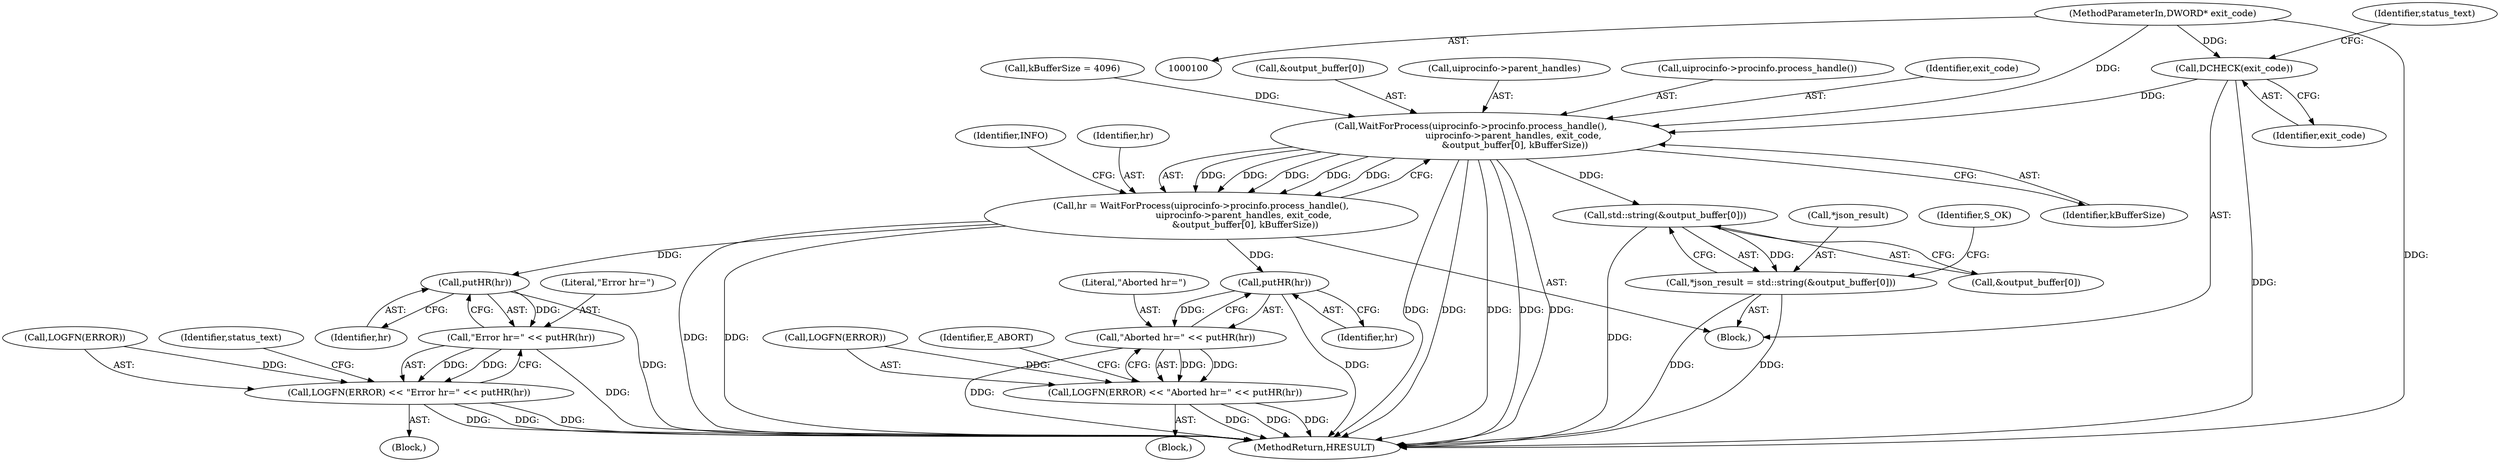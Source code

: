 digraph "0_Chrome_2440e872debd68ae7c2a8bf9ddb34df2cce378cd_1@pointer" {
"1000103" [label="(MethodParameterIn,DWORD* exit_code)"];
"1000112" [label="(Call,DCHECK(exit_code))"];
"1000125" [label="(Call,WaitForProcess(uiprocinfo->procinfo.process_handle(),\n                              uiprocinfo->parent_handles, exit_code,\n                               &output_buffer[0], kBufferSize))"];
"1000123" [label="(Call,hr = WaitForProcess(uiprocinfo->procinfo.process_handle(),\n                              uiprocinfo->parent_handles, exit_code,\n                               &output_buffer[0], kBufferSize))"];
"1000154" [label="(Call,putHR(hr))"];
"1000152" [label="(Call,\"Aborted hr=\" << putHR(hr))"];
"1000149" [label="(Call,LOGFN(ERROR) << \"Aborted hr=\" << putHR(hr))"];
"1000170" [label="(Call,putHR(hr))"];
"1000168" [label="(Call,\"Error hr=\" << putHR(hr))"];
"1000165" [label="(Call,LOGFN(ERROR) << \"Error hr=\" << putHR(hr))"];
"1000182" [label="(Call,std::string(&output_buffer[0]))"];
"1000179" [label="(Call,*json_result = std::string(&output_buffer[0]))"];
"1000182" [label="(Call,std::string(&output_buffer[0]))"];
"1000166" [label="(Call,LOGFN(ERROR))"];
"1000188" [label="(Identifier,S_OK)"];
"1000126" [label="(Call,uiprocinfo->procinfo.process_handle())"];
"1000130" [label="(Identifier,exit_code)"];
"1000180" [label="(Call,*json_result)"];
"1000155" [label="(Identifier,hr)"];
"1000157" [label="(Identifier,E_ABORT)"];
"1000117" [label="(Call,kBufferSize = 4096)"];
"1000171" [label="(Identifier,hr)"];
"1000165" [label="(Call,LOGFN(ERROR) << \"Error hr=\" << putHR(hr))"];
"1000189" [label="(MethodReturn,HRESULT)"];
"1000113" [label="(Identifier,exit_code)"];
"1000164" [label="(Block,)"];
"1000138" [label="(Identifier,INFO)"];
"1000135" [label="(Identifier,kBufferSize)"];
"1000148" [label="(Block,)"];
"1000169" [label="(Literal,\"Error hr=\")"];
"1000124" [label="(Identifier,hr)"];
"1000183" [label="(Call,&output_buffer[0])"];
"1000153" [label="(Literal,\"Aborted hr=\")"];
"1000131" [label="(Call,&output_buffer[0])"];
"1000125" [label="(Call,WaitForProcess(uiprocinfo->procinfo.process_handle(),\n                              uiprocinfo->parent_handles, exit_code,\n                               &output_buffer[0], kBufferSize))"];
"1000127" [label="(Call,uiprocinfo->parent_handles)"];
"1000112" [label="(Call,DCHECK(exit_code))"];
"1000168" [label="(Call,\"Error hr=\" << putHR(hr))"];
"1000103" [label="(MethodParameterIn,DWORD* exit_code)"];
"1000149" [label="(Call,LOGFN(ERROR) << \"Aborted hr=\" << putHR(hr))"];
"1000115" [label="(Identifier,status_text)"];
"1000154" [label="(Call,putHR(hr))"];
"1000179" [label="(Call,*json_result = std::string(&output_buffer[0]))"];
"1000152" [label="(Call,\"Aborted hr=\" << putHR(hr))"];
"1000170" [label="(Call,putHR(hr))"];
"1000174" [label="(Identifier,status_text)"];
"1000105" [label="(Block,)"];
"1000150" [label="(Call,LOGFN(ERROR))"];
"1000123" [label="(Call,hr = WaitForProcess(uiprocinfo->procinfo.process_handle(),\n                              uiprocinfo->parent_handles, exit_code,\n                               &output_buffer[0], kBufferSize))"];
"1000103" -> "1000100"  [label="AST: "];
"1000103" -> "1000189"  [label="DDG: "];
"1000103" -> "1000112"  [label="DDG: "];
"1000103" -> "1000125"  [label="DDG: "];
"1000112" -> "1000105"  [label="AST: "];
"1000112" -> "1000113"  [label="CFG: "];
"1000113" -> "1000112"  [label="AST: "];
"1000115" -> "1000112"  [label="CFG: "];
"1000112" -> "1000189"  [label="DDG: "];
"1000112" -> "1000125"  [label="DDG: "];
"1000125" -> "1000123"  [label="AST: "];
"1000125" -> "1000135"  [label="CFG: "];
"1000126" -> "1000125"  [label="AST: "];
"1000127" -> "1000125"  [label="AST: "];
"1000130" -> "1000125"  [label="AST: "];
"1000131" -> "1000125"  [label="AST: "];
"1000135" -> "1000125"  [label="AST: "];
"1000123" -> "1000125"  [label="CFG: "];
"1000125" -> "1000189"  [label="DDG: "];
"1000125" -> "1000189"  [label="DDG: "];
"1000125" -> "1000189"  [label="DDG: "];
"1000125" -> "1000189"  [label="DDG: "];
"1000125" -> "1000189"  [label="DDG: "];
"1000125" -> "1000123"  [label="DDG: "];
"1000125" -> "1000123"  [label="DDG: "];
"1000125" -> "1000123"  [label="DDG: "];
"1000125" -> "1000123"  [label="DDG: "];
"1000125" -> "1000123"  [label="DDG: "];
"1000117" -> "1000125"  [label="DDG: "];
"1000125" -> "1000182"  [label="DDG: "];
"1000123" -> "1000105"  [label="AST: "];
"1000124" -> "1000123"  [label="AST: "];
"1000138" -> "1000123"  [label="CFG: "];
"1000123" -> "1000189"  [label="DDG: "];
"1000123" -> "1000189"  [label="DDG: "];
"1000123" -> "1000154"  [label="DDG: "];
"1000123" -> "1000170"  [label="DDG: "];
"1000154" -> "1000152"  [label="AST: "];
"1000154" -> "1000155"  [label="CFG: "];
"1000155" -> "1000154"  [label="AST: "];
"1000152" -> "1000154"  [label="CFG: "];
"1000154" -> "1000189"  [label="DDG: "];
"1000154" -> "1000152"  [label="DDG: "];
"1000152" -> "1000149"  [label="AST: "];
"1000153" -> "1000152"  [label="AST: "];
"1000149" -> "1000152"  [label="CFG: "];
"1000152" -> "1000189"  [label="DDG: "];
"1000152" -> "1000149"  [label="DDG: "];
"1000152" -> "1000149"  [label="DDG: "];
"1000149" -> "1000148"  [label="AST: "];
"1000150" -> "1000149"  [label="AST: "];
"1000157" -> "1000149"  [label="CFG: "];
"1000149" -> "1000189"  [label="DDG: "];
"1000149" -> "1000189"  [label="DDG: "];
"1000149" -> "1000189"  [label="DDG: "];
"1000150" -> "1000149"  [label="DDG: "];
"1000170" -> "1000168"  [label="AST: "];
"1000170" -> "1000171"  [label="CFG: "];
"1000171" -> "1000170"  [label="AST: "];
"1000168" -> "1000170"  [label="CFG: "];
"1000170" -> "1000189"  [label="DDG: "];
"1000170" -> "1000168"  [label="DDG: "];
"1000168" -> "1000165"  [label="AST: "];
"1000169" -> "1000168"  [label="AST: "];
"1000165" -> "1000168"  [label="CFG: "];
"1000168" -> "1000189"  [label="DDG: "];
"1000168" -> "1000165"  [label="DDG: "];
"1000168" -> "1000165"  [label="DDG: "];
"1000165" -> "1000164"  [label="AST: "];
"1000166" -> "1000165"  [label="AST: "];
"1000174" -> "1000165"  [label="CFG: "];
"1000165" -> "1000189"  [label="DDG: "];
"1000165" -> "1000189"  [label="DDG: "];
"1000165" -> "1000189"  [label="DDG: "];
"1000166" -> "1000165"  [label="DDG: "];
"1000182" -> "1000179"  [label="AST: "];
"1000182" -> "1000183"  [label="CFG: "];
"1000183" -> "1000182"  [label="AST: "];
"1000179" -> "1000182"  [label="CFG: "];
"1000182" -> "1000189"  [label="DDG: "];
"1000182" -> "1000179"  [label="DDG: "];
"1000179" -> "1000105"  [label="AST: "];
"1000180" -> "1000179"  [label="AST: "];
"1000188" -> "1000179"  [label="CFG: "];
"1000179" -> "1000189"  [label="DDG: "];
"1000179" -> "1000189"  [label="DDG: "];
}
